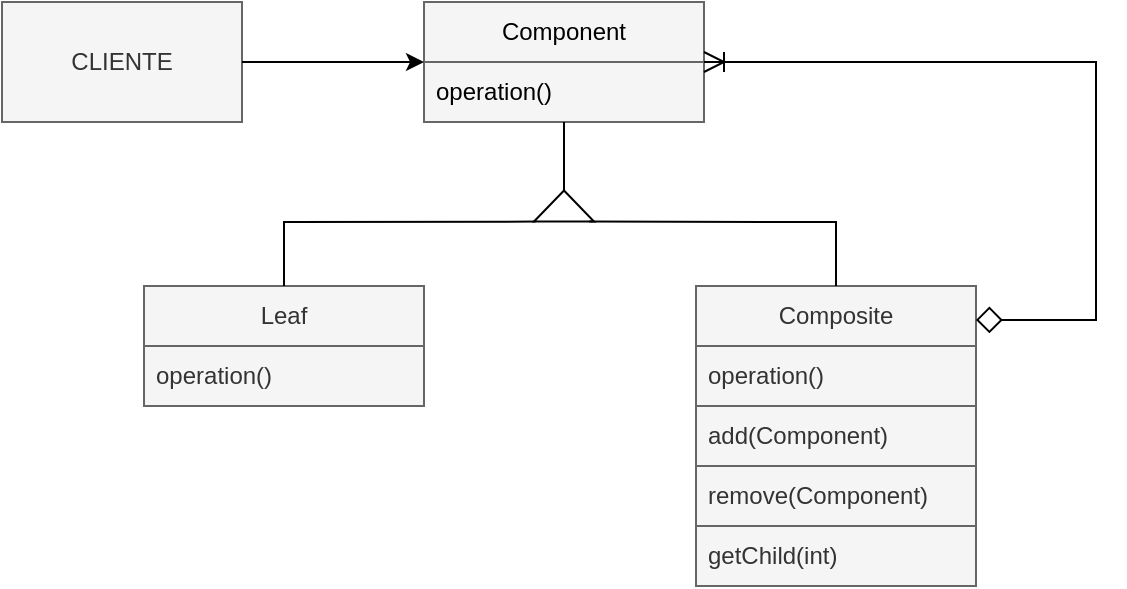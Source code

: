 <mxfile>
    <diagram id="nclcW8871Zj86DjgjLeg" name="Página-1">
        <mxGraphModel dx="1797" dy="784" grid="1" gridSize="10" guides="1" tooltips="1" connect="1" arrows="1" fold="1" page="1" pageScale="1" pageWidth="827" pageHeight="1169" background="none" math="0" shadow="0">
            <root>
                <mxCell id="0"/>
                <mxCell id="1" parent="0"/>
                <mxCell id="2" value="CLIENTE" style="rounded=0;whiteSpace=wrap;html=1;fontColor=#333333;fillColor=#f5f5f5;strokeColor=#666666;" parent="1" vertex="1">
                    <mxGeometry x="133" y="198" width="120" height="60" as="geometry"/>
                </mxCell>
                <mxCell id="3" value="&lt;font color=&quot;#000000&quot;&gt;Component&lt;/font&gt;" style="swimlane;fontStyle=0;childLayout=stackLayout;horizontal=1;startSize=30;horizontalStack=0;resizeParent=1;resizeParentMax=0;resizeLast=0;collapsible=1;marginBottom=0;whiteSpace=wrap;html=1;fillColor=#f5f5f5;fontColor=#333333;strokeColor=#666666;" parent="1" vertex="1">
                    <mxGeometry x="344" y="198" width="140" height="60" as="geometry"/>
                </mxCell>
                <mxCell id="4" value="&lt;font color=&quot;#000000&quot;&gt;operation()&lt;/font&gt;" style="text;strokeColor=#666666;fillColor=#f5f5f5;align=left;verticalAlign=middle;spacingLeft=4;spacingRight=4;overflow=hidden;points=[[0,0.5],[1,0.5]];portConstraint=eastwest;rotatable=0;whiteSpace=wrap;html=1;fontColor=#333333;" parent="3" vertex="1">
                    <mxGeometry y="30" width="140" height="30" as="geometry"/>
                </mxCell>
                <mxCell id="8" value="Composite" style="swimlane;fontStyle=0;childLayout=stackLayout;horizontal=1;startSize=30;horizontalStack=0;resizeParent=1;resizeParentMax=0;resizeLast=0;collapsible=1;marginBottom=0;whiteSpace=wrap;html=1;fontColor=#333333;fillColor=#f5f5f5;strokeColor=#666666;" parent="1" vertex="1">
                    <mxGeometry x="480" y="340" width="140" height="150" as="geometry"/>
                </mxCell>
                <mxCell id="9" value="operation()" style="text;strokeColor=#666666;fillColor=#f5f5f5;align=left;verticalAlign=middle;spacingLeft=4;spacingRight=4;overflow=hidden;points=[[0,0.5],[1,0.5]];portConstraint=eastwest;rotatable=0;whiteSpace=wrap;html=1;fontColor=#333333;" parent="8" vertex="1">
                    <mxGeometry y="30" width="140" height="30" as="geometry"/>
                </mxCell>
                <mxCell id="10" value="add(Component)" style="text;strokeColor=#666666;fillColor=#f5f5f5;align=left;verticalAlign=middle;spacingLeft=4;spacingRight=4;overflow=hidden;points=[[0,0.5],[1,0.5]];portConstraint=eastwest;rotatable=0;whiteSpace=wrap;html=1;fontColor=#333333;" parent="8" vertex="1">
                    <mxGeometry y="60" width="140" height="30" as="geometry"/>
                </mxCell>
                <mxCell id="11" value="remove(Component)" style="text;strokeColor=#666666;fillColor=#f5f5f5;align=left;verticalAlign=middle;spacingLeft=4;spacingRight=4;overflow=hidden;points=[[0,0.5],[1,0.5]];portConstraint=eastwest;rotatable=0;whiteSpace=wrap;html=1;fontColor=#333333;" parent="8" vertex="1">
                    <mxGeometry y="90" width="140" height="30" as="geometry"/>
                </mxCell>
                <mxCell id="12" value="getChild(int)" style="text;strokeColor=#666666;fillColor=#f5f5f5;align=left;verticalAlign=middle;spacingLeft=4;spacingRight=4;overflow=hidden;points=[[0,0.5],[1,0.5]];portConstraint=eastwest;rotatable=0;whiteSpace=wrap;html=1;fontColor=#333333;" parent="8" vertex="1">
                    <mxGeometry y="120" width="140" height="30" as="geometry"/>
                </mxCell>
                <mxCell id="13" value="Leaf" style="swimlane;fontStyle=0;childLayout=stackLayout;horizontal=1;startSize=30;horizontalStack=0;resizeParent=1;resizeParentMax=0;resizeLast=0;collapsible=1;marginBottom=0;whiteSpace=wrap;html=1;fontColor=#333333;fillColor=#f5f5f5;strokeColor=#666666;" parent="1" vertex="1">
                    <mxGeometry x="204" y="340" width="140" height="60" as="geometry"/>
                </mxCell>
                <mxCell id="14" value="operation()" style="text;strokeColor=#666666;fillColor=#f5f5f5;align=left;verticalAlign=middle;spacingLeft=4;spacingRight=4;overflow=hidden;points=[[0,0.5],[1,0.5]];portConstraint=eastwest;rotatable=0;whiteSpace=wrap;html=1;fontColor=#333333;" parent="13" vertex="1">
                    <mxGeometry y="30" width="140" height="30" as="geometry"/>
                </mxCell>
                <mxCell id="18" value="" style="endArrow=none;html=1;exitX=1;exitY=0.5;exitDx=0;exitDy=0;entryX=0.5;entryY=1;entryDx=0;entryDy=0;" parent="1" source="19" edge="1" target="3">
                    <mxGeometry width="50" height="50" relative="1" as="geometry">
                        <mxPoint x="414" y="319" as="sourcePoint"/>
                        <mxPoint x="414" y="303" as="targetPoint"/>
                    </mxGeometry>
                </mxCell>
                <mxCell id="19" value="" style="triangle;whiteSpace=wrap;html=1;rotation=-90;" parent="1" vertex="1">
                    <mxGeometry x="406.25" y="285" width="15.5" height="30" as="geometry"/>
                </mxCell>
                <mxCell id="20" value="" style="endArrow=none;html=1;exitX=0.5;exitY=0;exitDx=0;exitDy=0;entryX=-0.003;entryY=0.027;entryDx=0;entryDy=0;rounded=0;entryPerimeter=0;" parent="1" source="13" target="19" edge="1">
                    <mxGeometry width="50" height="50" relative="1" as="geometry">
                        <mxPoint x="387" y="385" as="sourcePoint"/>
                        <mxPoint x="437" y="335" as="targetPoint"/>
                        <Array as="points">
                            <mxPoint x="274" y="308"/>
                        </Array>
                    </mxGeometry>
                </mxCell>
                <mxCell id="21" value="" style="endArrow=none;html=1;exitX=0.5;exitY=0;exitDx=0;exitDy=0;entryX=-0.003;entryY=0.92;entryDx=0;entryDy=0;rounded=0;entryPerimeter=0;" parent="1" source="8" target="19" edge="1">
                    <mxGeometry width="50" height="50" relative="1" as="geometry">
                        <mxPoint x="559" y="352.25" as="sourcePoint"/>
                        <mxPoint x="691.5" y="323" as="targetPoint"/>
                        <Array as="points">
                            <mxPoint x="550" y="308"/>
                        </Array>
                    </mxGeometry>
                </mxCell>
                <mxCell id="22" value="" style="endArrow=classic;html=1;rounded=0;exitX=1;exitY=0.5;exitDx=0;exitDy=0;entryX=0;entryY=0.5;entryDx=0;entryDy=0;" parent="1" source="2" edge="1">
                    <mxGeometry width="50" height="50" relative="1" as="geometry">
                        <mxPoint x="372" y="340" as="sourcePoint"/>
                        <mxPoint x="344" y="228" as="targetPoint"/>
                    </mxGeometry>
                </mxCell>
                <mxCell id="23" value="" style="endArrow=ERoneToMany;html=1;rounded=0;entryX=1;entryY=0.5;entryDx=0;entryDy=0;endFill=0;startArrow=diamond;startFill=0;targetPerimeterSpacing=0;endSize=8;startSize=11;exitX=1;exitY=0.113;exitDx=0;exitDy=0;exitPerimeter=0;" parent="1" target="3" edge="1" source="8">
                    <mxGeometry width="50" height="50" relative="1" as="geometry">
                        <mxPoint x="624" y="380" as="sourcePoint"/>
                        <mxPoint x="652" y="318" as="targetPoint"/>
                        <Array as="points">
                            <mxPoint x="680" y="357"/>
                            <mxPoint x="680" y="228"/>
                        </Array>
                    </mxGeometry>
                </mxCell>
            </root>
        </mxGraphModel>
    </diagram>
</mxfile>